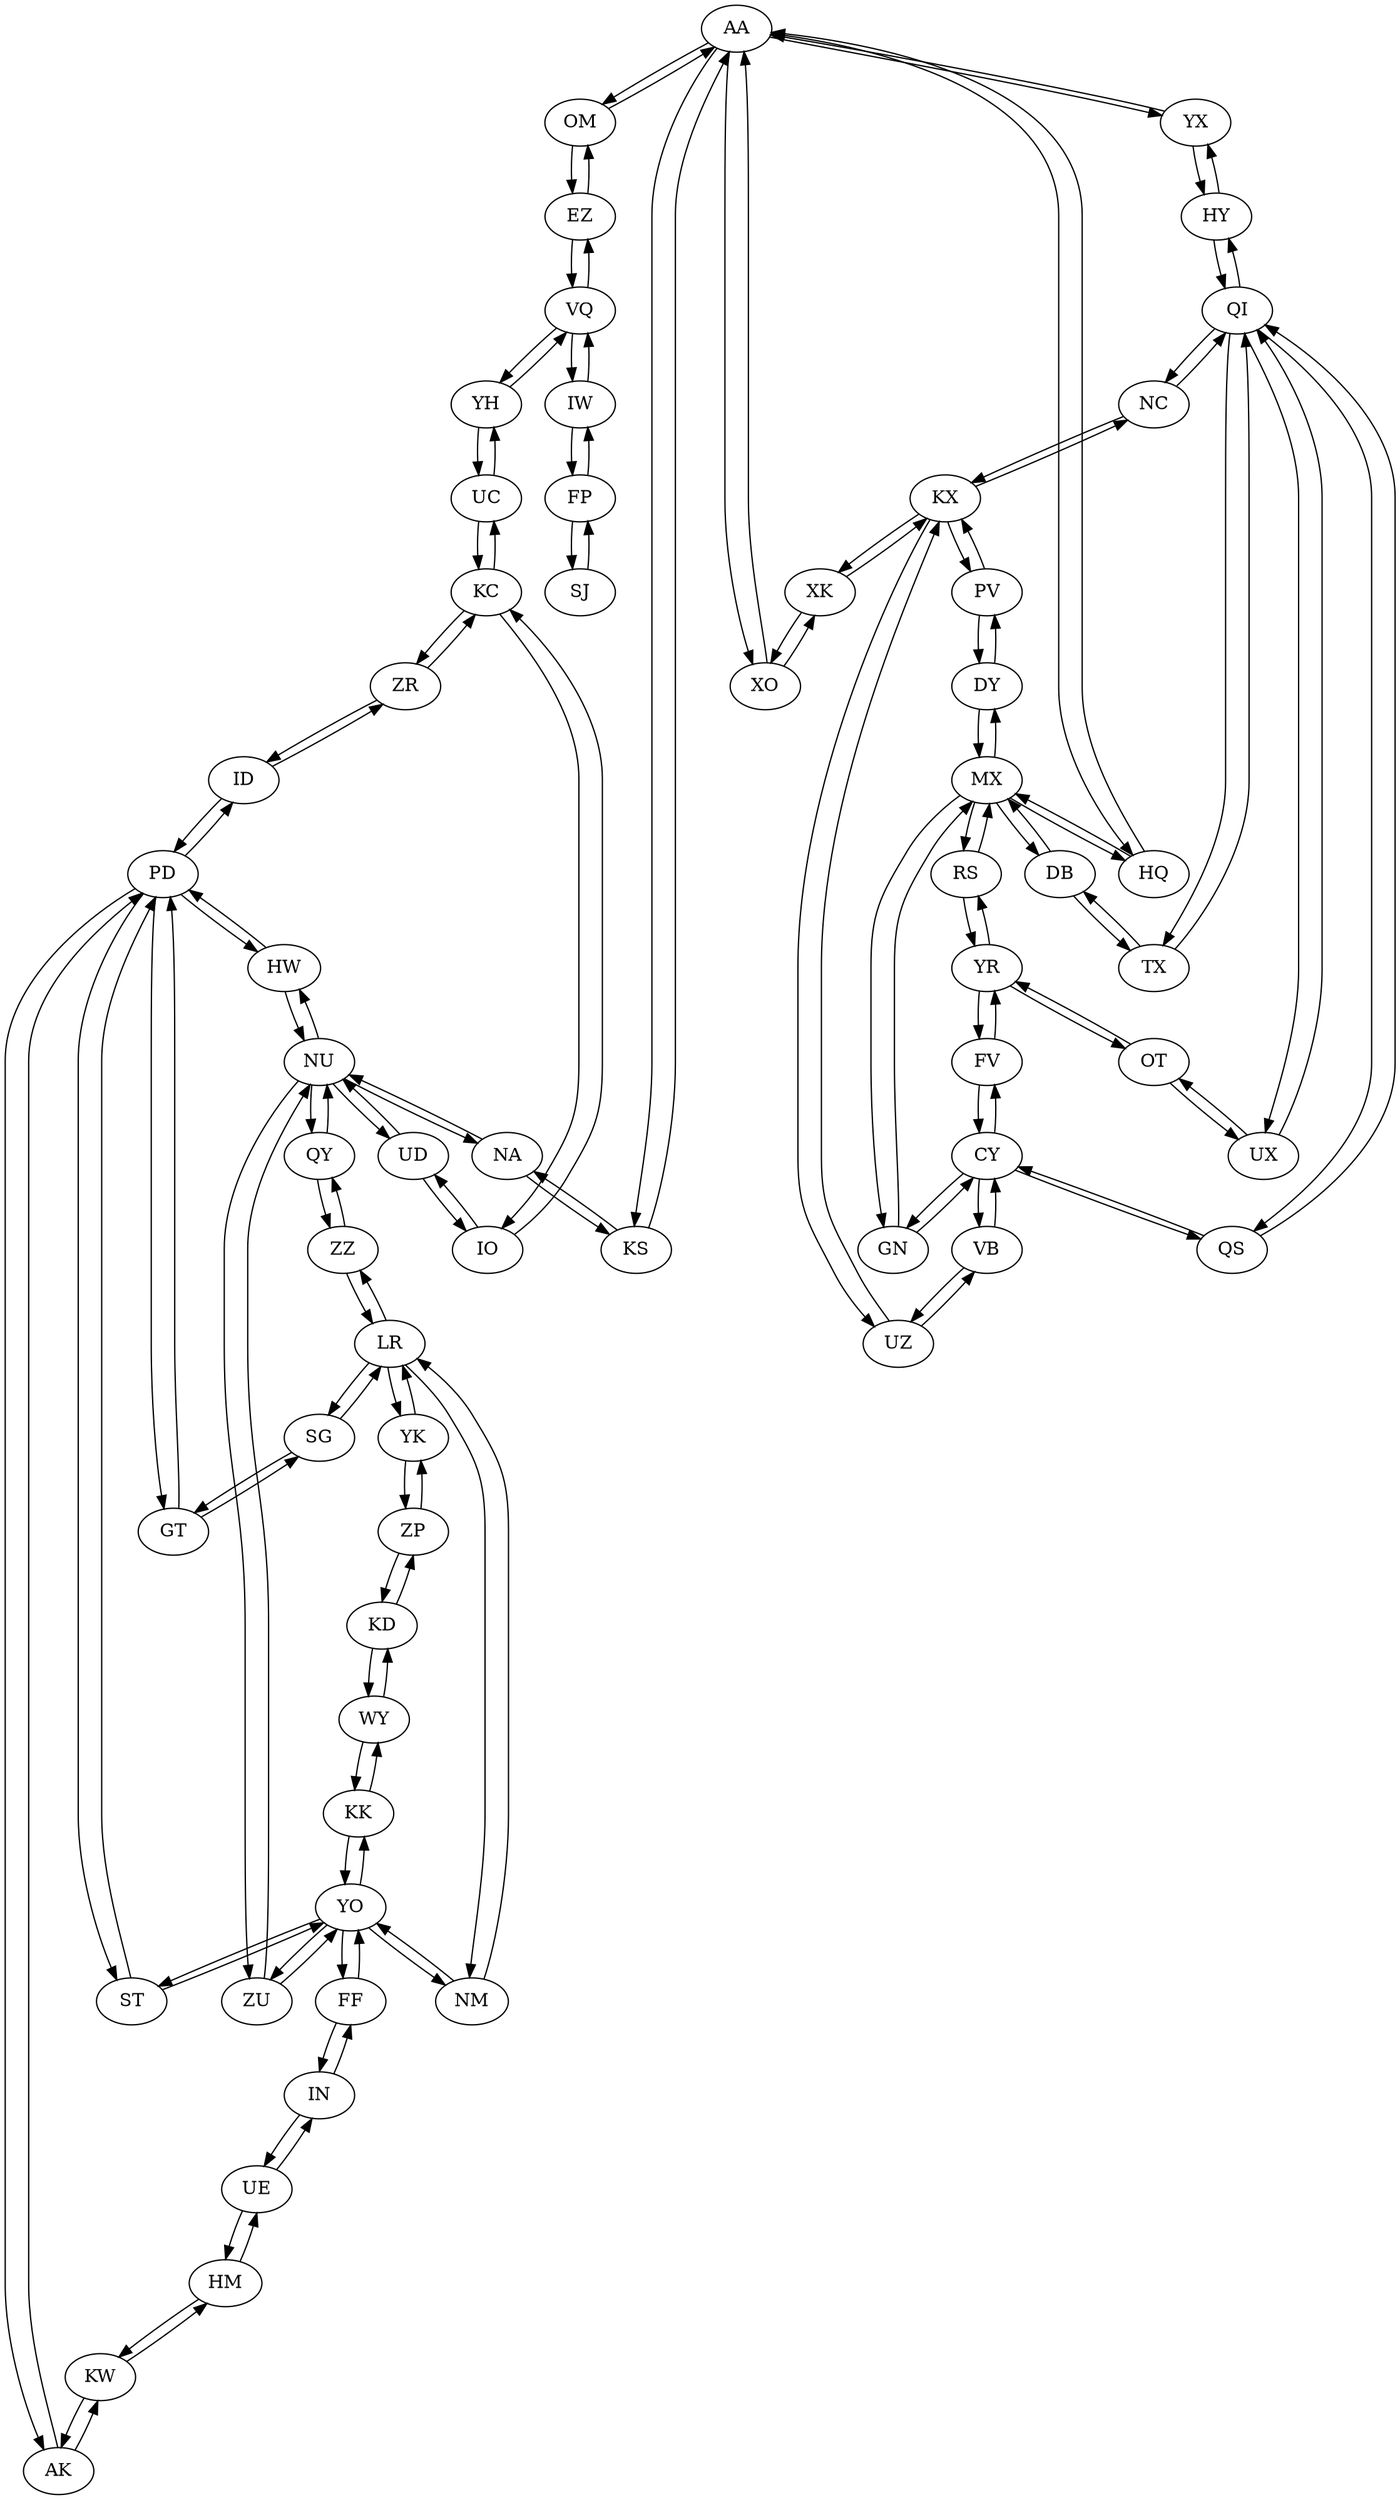 digraph G {
0 [label="AA"];
1 [label="OM"];
2 [label="EZ"];
3 [label="ZZ"];
4 [label="LR"];
5 [label="QY"];
6 [label="NC"];
7 [label="KX"];
8 [label="QI"];
9 [label="TX"];
10 [label="QS"];
11 [label="HY"];
12 [label="UX"];
13 [label="CY"];
14 [label="FP"];
15 [label="IW"];
16 [label="SJ"];
17 [label="ZR"];
18 [label="ID"];
19 [label="KC"];
20 [label="YR"];
21 [label="RS"];
22 [label="OT"];
23 [label="FV"];
24 [label="NU"];
25 [label="KD"];
26 [label="WY"];
27 [label="ZP"];
28 [label="GT"];
29 [label="SG"];
30 [label="PD"];
31 [label="DB"];
32 [label="MX"];
33 [label="KW"];
34 [label="AK"];
35 [label="HM"];
36 [label="YX"];
37 [label="NA"];
38 [label="KS"];
39 [label="ST"];
40 [label="YO"];
41 [label="UC"];
42 [label="YH"];
43 [label="FF"];
44 [label="IN"];
45 [label="GN"];
46 [label="KK"];
47 [label="HW"];
48 [label="NM"];
49 [label="YK"];
50 [label="VB"];
51 [label="VQ"];
52 [label="ZU"];
53 [label="HQ"];
54 [label="UE"];
55 [label="UZ"];
56 [label="XK"];
57 [label="PV"];
58 [label="XO"];
59 [label="UD"];
60 [label="DY"];
61 [label="IO"];
0 -> 38;
0 -> 1;
0 -> 58;
0 -> 53;
0 -> 36;
1 -> 0;
1 -> 2;
2 -> 51;
2 -> 1;
3 -> 4;
3 -> 5;
4 -> 3;
4 -> 48;
4 -> 29;
4 -> 49;
5 -> 3;
5 -> 24;
6 -> 7;
6 -> 8;
7 -> 6;
7 -> 55;
7 -> 56;
7 -> 57;
8 -> 9;
8 -> 6;
8 -> 10;
8 -> 11;
8 -> 12;
9 -> 8;
9 -> 31;
10 -> 13;
10 -> 8;
11 -> 36;
11 -> 8;
12 -> 8;
12 -> 22;
13 -> 50;
13 -> 45;
13 -> 10;
13 -> 23;
14 -> 15;
14 -> 16;
15 -> 51;
15 -> 14;
16 -> 14;
17 -> 18;
17 -> 19;
18 -> 30;
18 -> 17;
19 -> 61;
19 -> 41;
19 -> 17;
20 -> 21;
20 -> 22;
20 -> 23;
21 -> 32;
21 -> 20;
22 -> 12;
22 -> 20;
23 -> 20;
23 -> 13;
24 -> 52;
24 -> 59;
24 -> 37;
24 -> 47;
24 -> 5;
25 -> 26;
25 -> 27;
26 -> 46;
26 -> 25;
27 -> 25;
27 -> 49;
28 -> 29;
28 -> 30;
29 -> 4;
29 -> 28;
30 -> 28;
30 -> 18;
30 -> 47;
30 -> 39;
30 -> 34;
31 -> 9;
31 -> 32;
32 -> 53;
32 -> 31;
32 -> 60;
32 -> 21;
32 -> 45;
33 -> 34;
33 -> 35;
34 -> 33;
34 -> 30;
35 -> 33;
35 -> 54;
36 -> 11;
36 -> 0;
37 -> 24;
37 -> 38;
38 -> 37;
38 -> 0;
39 -> 40;
39 -> 30;
40 -> 43;
40 -> 48;
40 -> 46;
40 -> 39;
40 -> 52;
41 -> 42;
41 -> 19;
42 -> 41;
42 -> 51;
43 -> 40;
43 -> 44;
44 -> 43;
44 -> 54;
45 -> 13;
45 -> 32;
46 -> 26;
46 -> 40;
47 -> 24;
47 -> 30;
48 -> 4;
48 -> 40;
49 -> 27;
49 -> 4;
50 -> 13;
50 -> 55;
51 -> 42;
51 -> 15;
51 -> 2;
52 -> 40;
52 -> 24;
53 -> 0;
53 -> 32;
54 -> 35;
54 -> 44;
55 -> 7;
55 -> 50;
56 -> 58;
56 -> 7;
57 -> 60;
57 -> 7;
58 -> 0;
58 -> 56;
59 -> 24;
59 -> 61;
60 -> 57;
60 -> 32;
61 -> 59;
61 -> 19;
}
